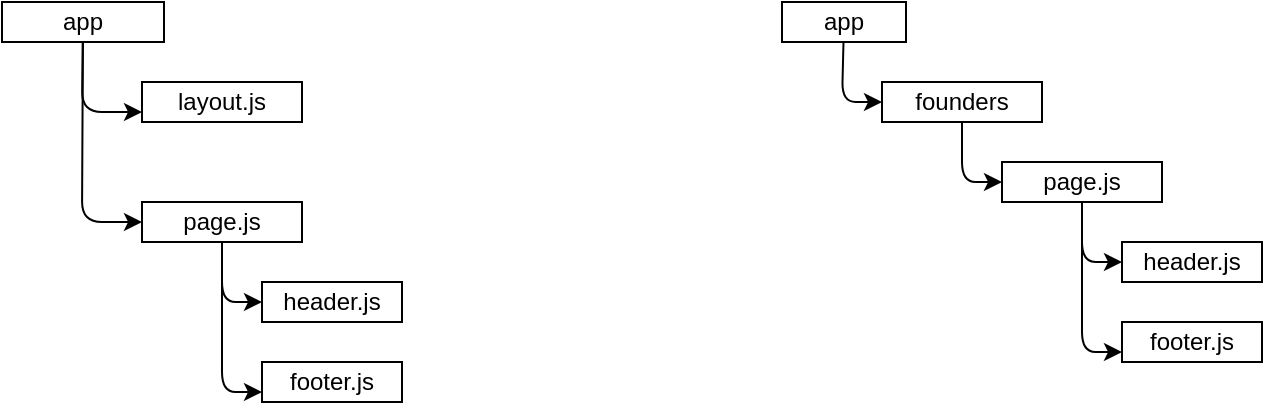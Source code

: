 <mxfile>
    <diagram id="tS2AxR1P0syDGOoF6Fch" name="Page-1">
        <mxGraphModel dx="1549" dy="552" grid="1" gridSize="10" guides="1" tooltips="1" connect="1" arrows="1" fold="1" page="1" pageScale="1" pageWidth="850" pageHeight="1100" math="0" shadow="0">
            <root>
                <mxCell id="0"/>
                <mxCell id="1" parent="0"/>
                <mxCell id="5" style="edgeStyle=none;html=1;entryX=0;entryY=0.5;entryDx=0;entryDy=0;" edge="1" parent="1" source="2" target="4">
                    <mxGeometry relative="1" as="geometry">
                        <Array as="points">
                            <mxPoint x="20" y="140"/>
                        </Array>
                    </mxGeometry>
                </mxCell>
                <mxCell id="2" value="app" style="rounded=0;whiteSpace=wrap;html=1;" parent="1" vertex="1">
                    <mxGeometry x="-10" y="90" width="62" height="20" as="geometry"/>
                </mxCell>
                <mxCell id="8" style="edgeStyle=none;html=1;entryX=0;entryY=0.5;entryDx=0;entryDy=0;" edge="1" parent="1" source="4" target="23">
                    <mxGeometry relative="1" as="geometry">
                        <mxPoint x="100" y="180" as="targetPoint"/>
                        <Array as="points">
                            <mxPoint x="80" y="180"/>
                        </Array>
                    </mxGeometry>
                </mxCell>
                <mxCell id="4" value="founders" style="rounded=0;whiteSpace=wrap;html=1;" parent="1" vertex="1">
                    <mxGeometry x="40" y="130" width="80" height="20" as="geometry"/>
                </mxCell>
                <mxCell id="10" style="edgeStyle=none;html=1;entryX=0;entryY=0.5;entryDx=0;entryDy=0;" edge="1" parent="1" source="11" target="13">
                    <mxGeometry relative="1" as="geometry">
                        <Array as="points">
                            <mxPoint x="-360" y="200"/>
                        </Array>
                    </mxGeometry>
                </mxCell>
                <mxCell id="20" style="edgeStyle=none;html=1;entryX=0;entryY=0.75;entryDx=0;entryDy=0;" edge="1" parent="1" source="11" target="18">
                    <mxGeometry relative="1" as="geometry">
                        <Array as="points">
                            <mxPoint x="-360" y="145"/>
                        </Array>
                    </mxGeometry>
                </mxCell>
                <mxCell id="11" value="app" style="rounded=0;whiteSpace=wrap;html=1;" vertex="1" parent="1">
                    <mxGeometry x="-400" y="90" width="81" height="20" as="geometry"/>
                </mxCell>
                <mxCell id="12" style="edgeStyle=none;html=1;entryX=0;entryY=0.5;entryDx=0;entryDy=0;" edge="1" parent="1" source="13" target="14">
                    <mxGeometry relative="1" as="geometry">
                        <mxPoint x="-270" y="240" as="targetPoint"/>
                        <Array as="points">
                            <mxPoint x="-290" y="240"/>
                        </Array>
                    </mxGeometry>
                </mxCell>
                <mxCell id="17" style="edgeStyle=none;html=1;entryX=0;entryY=0.75;entryDx=0;entryDy=0;" edge="1" parent="1" source="13" target="15">
                    <mxGeometry relative="1" as="geometry">
                        <Array as="points">
                            <mxPoint x="-290" y="285"/>
                        </Array>
                    </mxGeometry>
                </mxCell>
                <mxCell id="13" value="page.js" style="rounded=0;whiteSpace=wrap;html=1;" vertex="1" parent="1">
                    <mxGeometry x="-330" y="190" width="80" height="20" as="geometry"/>
                </mxCell>
                <mxCell id="14" value="header.js" style="rounded=0;whiteSpace=wrap;html=1;" vertex="1" parent="1">
                    <mxGeometry x="-270" y="230" width="70" height="20" as="geometry"/>
                </mxCell>
                <mxCell id="15" value="footer.js" style="rounded=0;whiteSpace=wrap;html=1;" vertex="1" parent="1">
                    <mxGeometry x="-270" y="270" width="70" height="20" as="geometry"/>
                </mxCell>
                <mxCell id="18" value="layout.js" style="rounded=0;whiteSpace=wrap;html=1;" vertex="1" parent="1">
                    <mxGeometry x="-330" y="130" width="80" height="20" as="geometry"/>
                </mxCell>
                <mxCell id="21" style="edgeStyle=none;html=1;entryX=0;entryY=0.5;entryDx=0;entryDy=0;" edge="1" parent="1" source="23" target="24">
                    <mxGeometry relative="1" as="geometry">
                        <mxPoint x="160" y="220" as="targetPoint"/>
                        <Array as="points">
                            <mxPoint x="140" y="220"/>
                        </Array>
                    </mxGeometry>
                </mxCell>
                <mxCell id="22" style="edgeStyle=none;html=1;entryX=0;entryY=0.75;entryDx=0;entryDy=0;" edge="1" parent="1" source="23" target="25">
                    <mxGeometry relative="1" as="geometry">
                        <Array as="points">
                            <mxPoint x="140" y="265"/>
                        </Array>
                    </mxGeometry>
                </mxCell>
                <mxCell id="23" value="page.js" style="rounded=0;whiteSpace=wrap;html=1;" vertex="1" parent="1">
                    <mxGeometry x="100" y="170" width="80" height="20" as="geometry"/>
                </mxCell>
                <mxCell id="24" value="header.js" style="rounded=0;whiteSpace=wrap;html=1;" vertex="1" parent="1">
                    <mxGeometry x="160" y="210" width="70" height="20" as="geometry"/>
                </mxCell>
                <mxCell id="25" value="footer.js" style="rounded=0;whiteSpace=wrap;html=1;" vertex="1" parent="1">
                    <mxGeometry x="160" y="250" width="70" height="20" as="geometry"/>
                </mxCell>
            </root>
        </mxGraphModel>
    </diagram>
</mxfile>